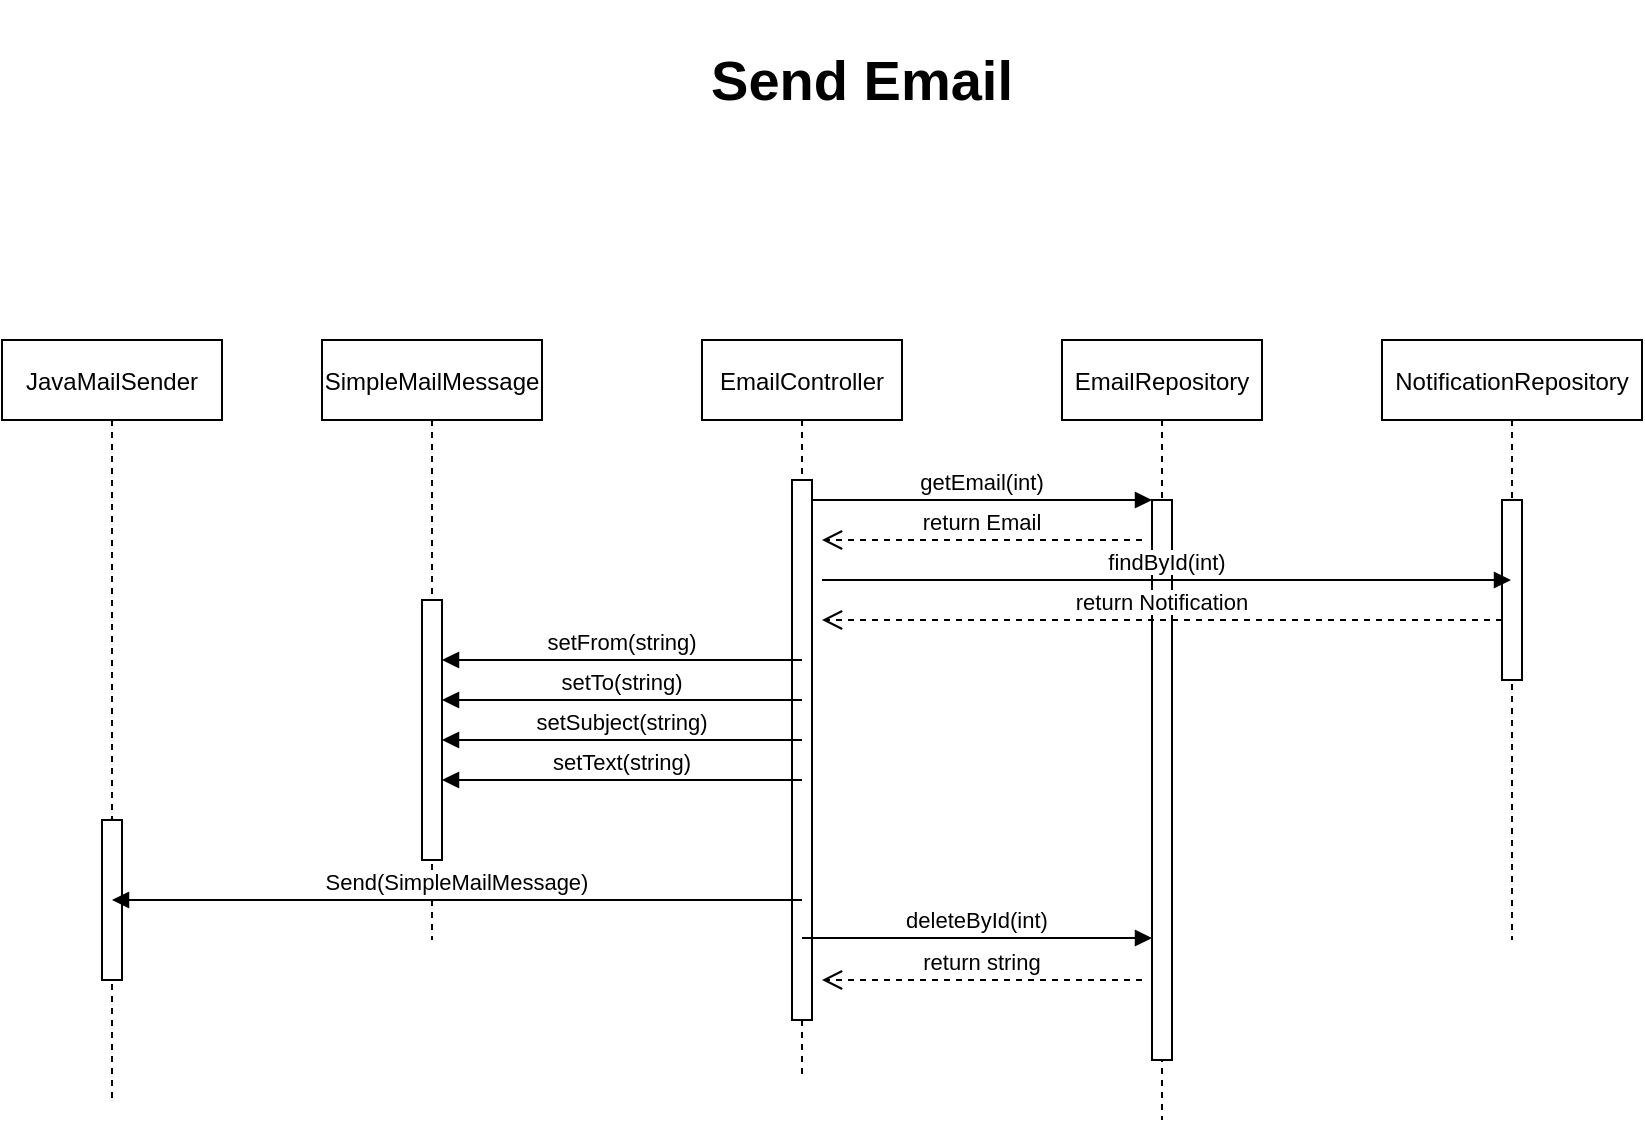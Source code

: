 <mxfile version="13.10.4" type="device"><diagram id="kgpKYQtTHZ0yAKxKKP6v" name="Page-1"><mxGraphModel dx="1888" dy="1623" grid="1" gridSize="10" guides="1" tooltips="1" connect="1" arrows="1" fold="1" page="1" pageScale="1" pageWidth="850" pageHeight="1100" math="0" shadow="0"><root><mxCell id="0"/><mxCell id="1" parent="0"/><mxCell id="3nuBFxr9cyL0pnOWT2aG-1" value="EmailController" style="shape=umlLifeline;perimeter=lifelinePerimeter;container=1;collapsible=0;recursiveResize=0;rounded=0;shadow=0;strokeWidth=1;" parent="1" vertex="1"><mxGeometry x="120" y="80" width="100" height="370" as="geometry"/></mxCell><mxCell id="3nuBFxr9cyL0pnOWT2aG-2" value="" style="points=[];perimeter=orthogonalPerimeter;rounded=0;shadow=0;strokeWidth=1;" parent="3nuBFxr9cyL0pnOWT2aG-1" vertex="1"><mxGeometry x="45" y="70" width="10" height="270" as="geometry"/></mxCell><mxCell id="3nuBFxr9cyL0pnOWT2aG-5" value="EmailRepository" style="shape=umlLifeline;perimeter=lifelinePerimeter;container=1;collapsible=0;recursiveResize=0;rounded=0;shadow=0;strokeWidth=1;" parent="1" vertex="1"><mxGeometry x="300" y="80" width="100" height="390" as="geometry"/></mxCell><mxCell id="3nuBFxr9cyL0pnOWT2aG-6" value="" style="points=[];perimeter=orthogonalPerimeter;rounded=0;shadow=0;strokeWidth=1;" parent="3nuBFxr9cyL0pnOWT2aG-5" vertex="1"><mxGeometry x="45" y="80" width="10" height="280" as="geometry"/></mxCell><mxCell id="3nuBFxr9cyL0pnOWT2aG-8" value="getEmail(int)" style="verticalAlign=bottom;endArrow=block;entryX=0;entryY=0;shadow=0;strokeWidth=1;" parent="1" source="3nuBFxr9cyL0pnOWT2aG-2" target="3nuBFxr9cyL0pnOWT2aG-6" edge="1"><mxGeometry relative="1" as="geometry"><mxPoint x="275" y="160" as="sourcePoint"/></mxGeometry></mxCell><mxCell id="cTYCFSmpzssY7a2SjeIF-1" value="NotificationRepository" style="shape=umlLifeline;perimeter=lifelinePerimeter;container=1;collapsible=0;recursiveResize=0;rounded=0;shadow=0;strokeWidth=1;" vertex="1" parent="1"><mxGeometry x="460" y="80" width="130" height="300" as="geometry"/></mxCell><mxCell id="cTYCFSmpzssY7a2SjeIF-2" value="" style="points=[];perimeter=orthogonalPerimeter;rounded=0;shadow=0;strokeWidth=1;" vertex="1" parent="cTYCFSmpzssY7a2SjeIF-1"><mxGeometry x="60" y="80" width="10" height="90" as="geometry"/></mxCell><mxCell id="cTYCFSmpzssY7a2SjeIF-3" value="return Email" style="verticalAlign=bottom;endArrow=open;dashed=1;endSize=8;exitX=0;exitY=0.95;shadow=0;strokeWidth=1;" edge="1" parent="1"><mxGeometry relative="1" as="geometry"><mxPoint x="180" y="180" as="targetPoint"/><mxPoint x="340" y="180.0" as="sourcePoint"/></mxGeometry></mxCell><mxCell id="cTYCFSmpzssY7a2SjeIF-4" value="findById(int)" style="verticalAlign=bottom;endArrow=block;shadow=0;strokeWidth=1;" edge="1" parent="1" target="cTYCFSmpzssY7a2SjeIF-1"><mxGeometry relative="1" as="geometry"><mxPoint x="180" y="200" as="sourcePoint"/><mxPoint x="340" y="200.0" as="targetPoint"/></mxGeometry></mxCell><mxCell id="cTYCFSmpzssY7a2SjeIF-5" value="return Notification" style="verticalAlign=bottom;endArrow=open;dashed=1;endSize=8;exitX=0;exitY=0.95;shadow=0;strokeWidth=1;" edge="1" parent="1"><mxGeometry relative="1" as="geometry"><mxPoint x="180" y="220" as="targetPoint"/><mxPoint x="520" y="220.0" as="sourcePoint"/></mxGeometry></mxCell><mxCell id="cTYCFSmpzssY7a2SjeIF-6" value="SimpleMailMessage" style="shape=umlLifeline;perimeter=lifelinePerimeter;container=1;collapsible=0;recursiveResize=0;rounded=0;shadow=0;strokeWidth=1;" vertex="1" parent="1"><mxGeometry x="-70" y="80" width="110" height="300" as="geometry"/></mxCell><mxCell id="cTYCFSmpzssY7a2SjeIF-7" value="" style="points=[];perimeter=orthogonalPerimeter;rounded=0;shadow=0;strokeWidth=1;" vertex="1" parent="cTYCFSmpzssY7a2SjeIF-6"><mxGeometry x="50" y="130" width="10" height="130" as="geometry"/></mxCell><mxCell id="cTYCFSmpzssY7a2SjeIF-8" value="setFrom(string)" style="verticalAlign=bottom;endArrow=block;shadow=0;strokeWidth=1;" edge="1" parent="1" target="cTYCFSmpzssY7a2SjeIF-7"><mxGeometry relative="1" as="geometry"><mxPoint x="170" y="240.0" as="sourcePoint"/><mxPoint y="240.0" as="targetPoint"/></mxGeometry></mxCell><mxCell id="cTYCFSmpzssY7a2SjeIF-9" value="setTo(string)" style="verticalAlign=bottom;endArrow=block;shadow=0;strokeWidth=1;" edge="1" parent="1"><mxGeometry relative="1" as="geometry"><mxPoint x="170" y="260.0" as="sourcePoint"/><mxPoint x="-10" y="260.0" as="targetPoint"/></mxGeometry></mxCell><mxCell id="cTYCFSmpzssY7a2SjeIF-10" value="setSubject(string)" style="verticalAlign=bottom;endArrow=block;shadow=0;strokeWidth=1;" edge="1" parent="1"><mxGeometry relative="1" as="geometry"><mxPoint x="170" y="280.0" as="sourcePoint"/><mxPoint x="-10" y="280.0" as="targetPoint"/></mxGeometry></mxCell><mxCell id="cTYCFSmpzssY7a2SjeIF-11" value="setText(string)" style="verticalAlign=bottom;endArrow=block;shadow=0;strokeWidth=1;" edge="1" parent="1"><mxGeometry relative="1" as="geometry"><mxPoint x="170" y="300.0" as="sourcePoint"/><mxPoint x="-10" y="300.0" as="targetPoint"/></mxGeometry></mxCell><mxCell id="cTYCFSmpzssY7a2SjeIF-12" value="JavaMailSender" style="shape=umlLifeline;perimeter=lifelinePerimeter;container=1;collapsible=0;recursiveResize=0;rounded=0;shadow=0;strokeWidth=1;" vertex="1" parent="1"><mxGeometry x="-230" y="80" width="110" height="380" as="geometry"/></mxCell><mxCell id="cTYCFSmpzssY7a2SjeIF-13" value="" style="points=[];perimeter=orthogonalPerimeter;rounded=0;shadow=0;strokeWidth=1;" vertex="1" parent="cTYCFSmpzssY7a2SjeIF-12"><mxGeometry x="50" y="240" width="10" height="80" as="geometry"/></mxCell><mxCell id="cTYCFSmpzssY7a2SjeIF-15" value="Send(SimpleMailMessage)" style="verticalAlign=bottom;endArrow=block;shadow=0;strokeWidth=1;" edge="1" parent="1" target="cTYCFSmpzssY7a2SjeIF-12"><mxGeometry relative="1" as="geometry"><mxPoint x="170" y="360.0" as="sourcePoint"/><mxPoint x="-10" y="360.0" as="targetPoint"/></mxGeometry></mxCell><mxCell id="cTYCFSmpzssY7a2SjeIF-16" value="deleteById(int)" style="verticalAlign=bottom;endArrow=block;shadow=0;strokeWidth=1;" edge="1" parent="1" target="3nuBFxr9cyL0pnOWT2aG-6"><mxGeometry relative="1" as="geometry"><mxPoint x="170" y="379" as="sourcePoint"/><mxPoint x="340" y="379" as="targetPoint"/></mxGeometry></mxCell><mxCell id="cTYCFSmpzssY7a2SjeIF-17" value="return string" style="verticalAlign=bottom;endArrow=open;dashed=1;endSize=8;exitX=0;exitY=0.95;shadow=0;strokeWidth=1;" edge="1" parent="1"><mxGeometry relative="1" as="geometry"><mxPoint x="180" y="400" as="targetPoint"/><mxPoint x="340" y="400.0" as="sourcePoint"/></mxGeometry></mxCell><mxCell id="cTYCFSmpzssY7a2SjeIF-18" value="&lt;font style=&quot;font-size: 28px&quot;&gt;&lt;b&gt;Send Email&lt;/b&gt;&lt;/font&gt;" style="text;html=1;strokeColor=none;fillColor=none;align=center;verticalAlign=middle;whiteSpace=wrap;rounded=0;" vertex="1" parent="1"><mxGeometry x="110" y="-90" width="180" height="80" as="geometry"/></mxCell></root></mxGraphModel></diagram></mxfile>